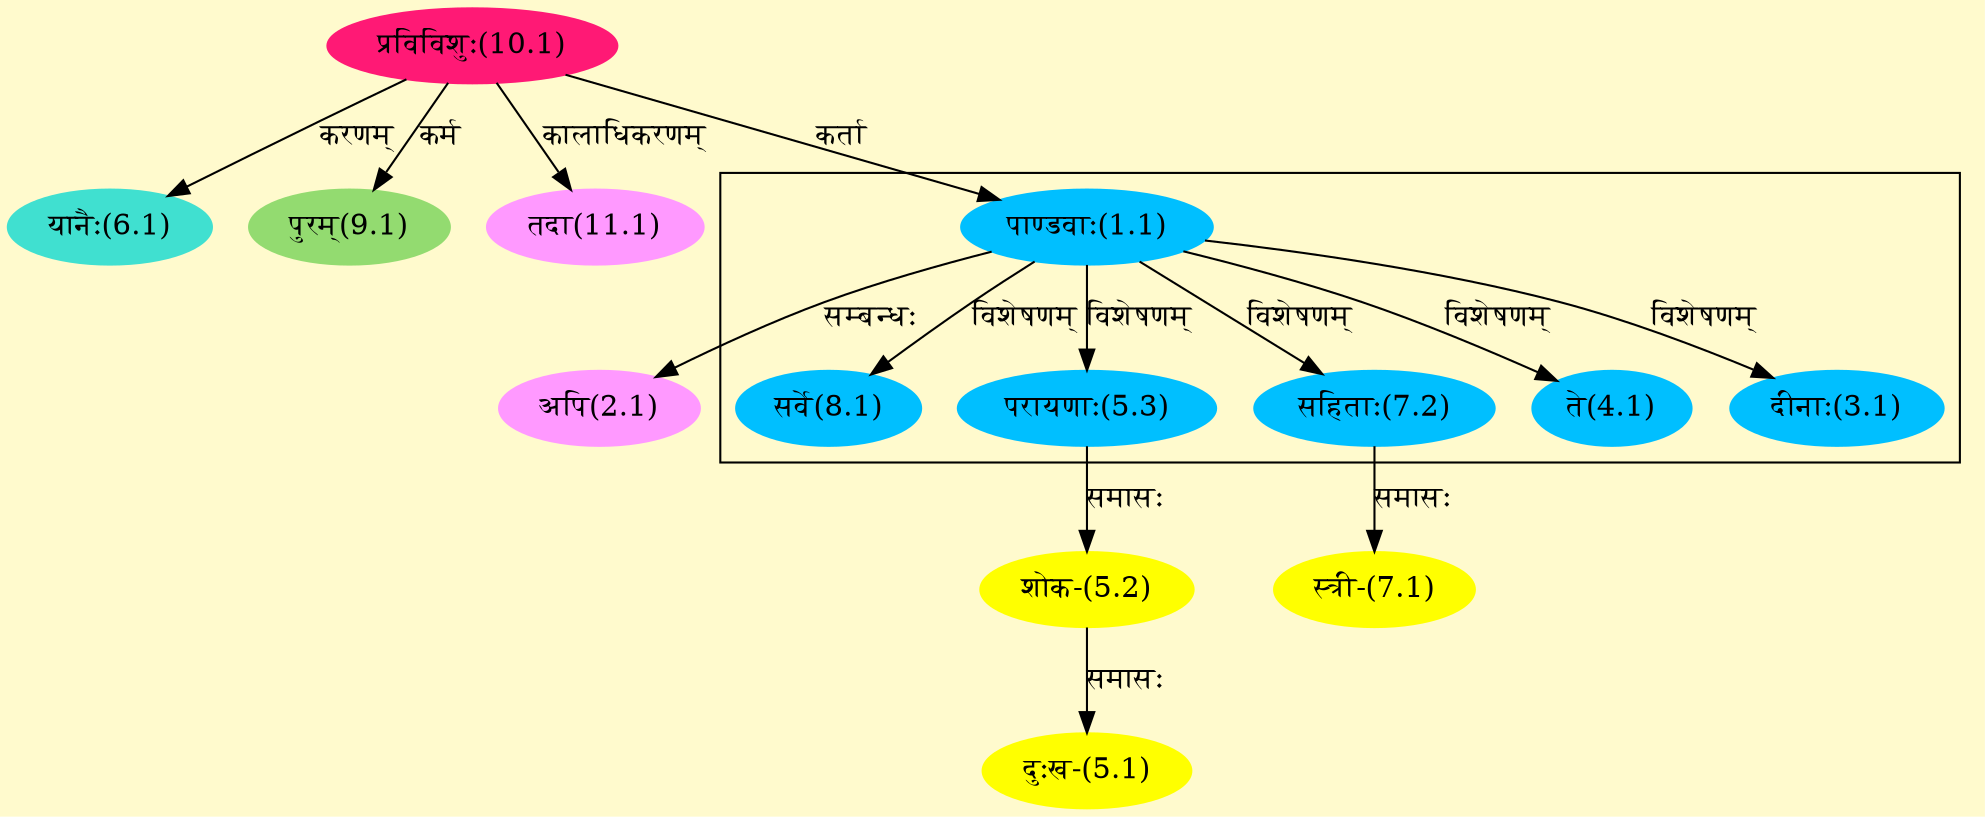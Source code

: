 digraph G{
rankdir=BT;
 compound=true;
 bgcolor="lemonchiffon1";

subgraph cluster_1{
Node3_1 [style=filled, color="#00BFFF" label = "दीनाः(3.1)"]
Node1_1 [style=filled, color="#00BFFF" label = "पाण्डवाः(1.1)"]
Node4_1 [style=filled, color="#00BFFF" label = "ते(4.1)"]
Node5_3 [style=filled, color="#00BFFF" label = "परायणाः(5.3)"]
Node7_2 [style=filled, color="#00BFFF" label = "सहिताः(7.2)"]
Node8_1 [style=filled, color="#00BFFF" label = "सर्वे(8.1)"]

}
Node1_1 [style=filled, color="#00BFFF" label = "पाण्डवाः(1.1)"]
Node10_1 [style=filled, color="#FF1975" label = "प्रविविशुः(10.1)"]
Node2_1 [style=filled, color="#FF99FF" label = "अपि(2.1)"]
Node5_1 [style=filled, color="#FFFF00" label = "दुःख-(5.1)"]
Node5_2 [style=filled, color="#FFFF00" label = "शोक-(5.2)"]
Node5_3 [style=filled, color="#00BFFF" label = "परायणाः(5.3)"]
Node6_1 [style=filled, color="#40E0D0" label = "यानैः(6.1)"]
Node7_1 [style=filled, color="#FFFF00" label = "स्त्री-(7.1)"]
Node7_2 [style=filled, color="#00BFFF" label = "सहिताः(7.2)"]
Node9_1 [style=filled, color="#93DB70" label = "पुरम्(9.1)"]
Node [style=filled, color="" label = "()"]
Node11_1 [style=filled, color="#FF99FF" label = "तदा(11.1)"]
/* Start of Relations section */

Node1_1 -> Node10_1 [  label="कर्ता"  dir="back" ]
Node2_1 -> Node1_1 [  label="सम्बन्धः"  dir="back" ]
Node3_1 -> Node1_1 [  label="विशेषणम्"  dir="back" ]
Node4_1 -> Node1_1 [  label="विशेषणम्"  dir="back" ]
Node5_1 -> Node5_2 [  label="समासः"  dir="back" ]
Node5_2 -> Node5_3 [  label="समासः"  dir="back" ]
Node5_3 -> Node1_1 [  label="विशेषणम्"  dir="back" ]
Node6_1 -> Node10_1 [  label="करणम्"  dir="back" ]
Node7_1 -> Node7_2 [  label="समासः"  dir="back" ]
Node7_2 -> Node1_1 [  label="विशेषणम्"  dir="back" ]
Node8_1 -> Node1_1 [  label="विशेषणम्"  dir="back" ]
Node9_1 -> Node10_1 [  label="कर्म"  dir="back" ]
Node11_1 -> Node10_1 [  label="कालाधिकरणम्"  dir="back" ]
}
